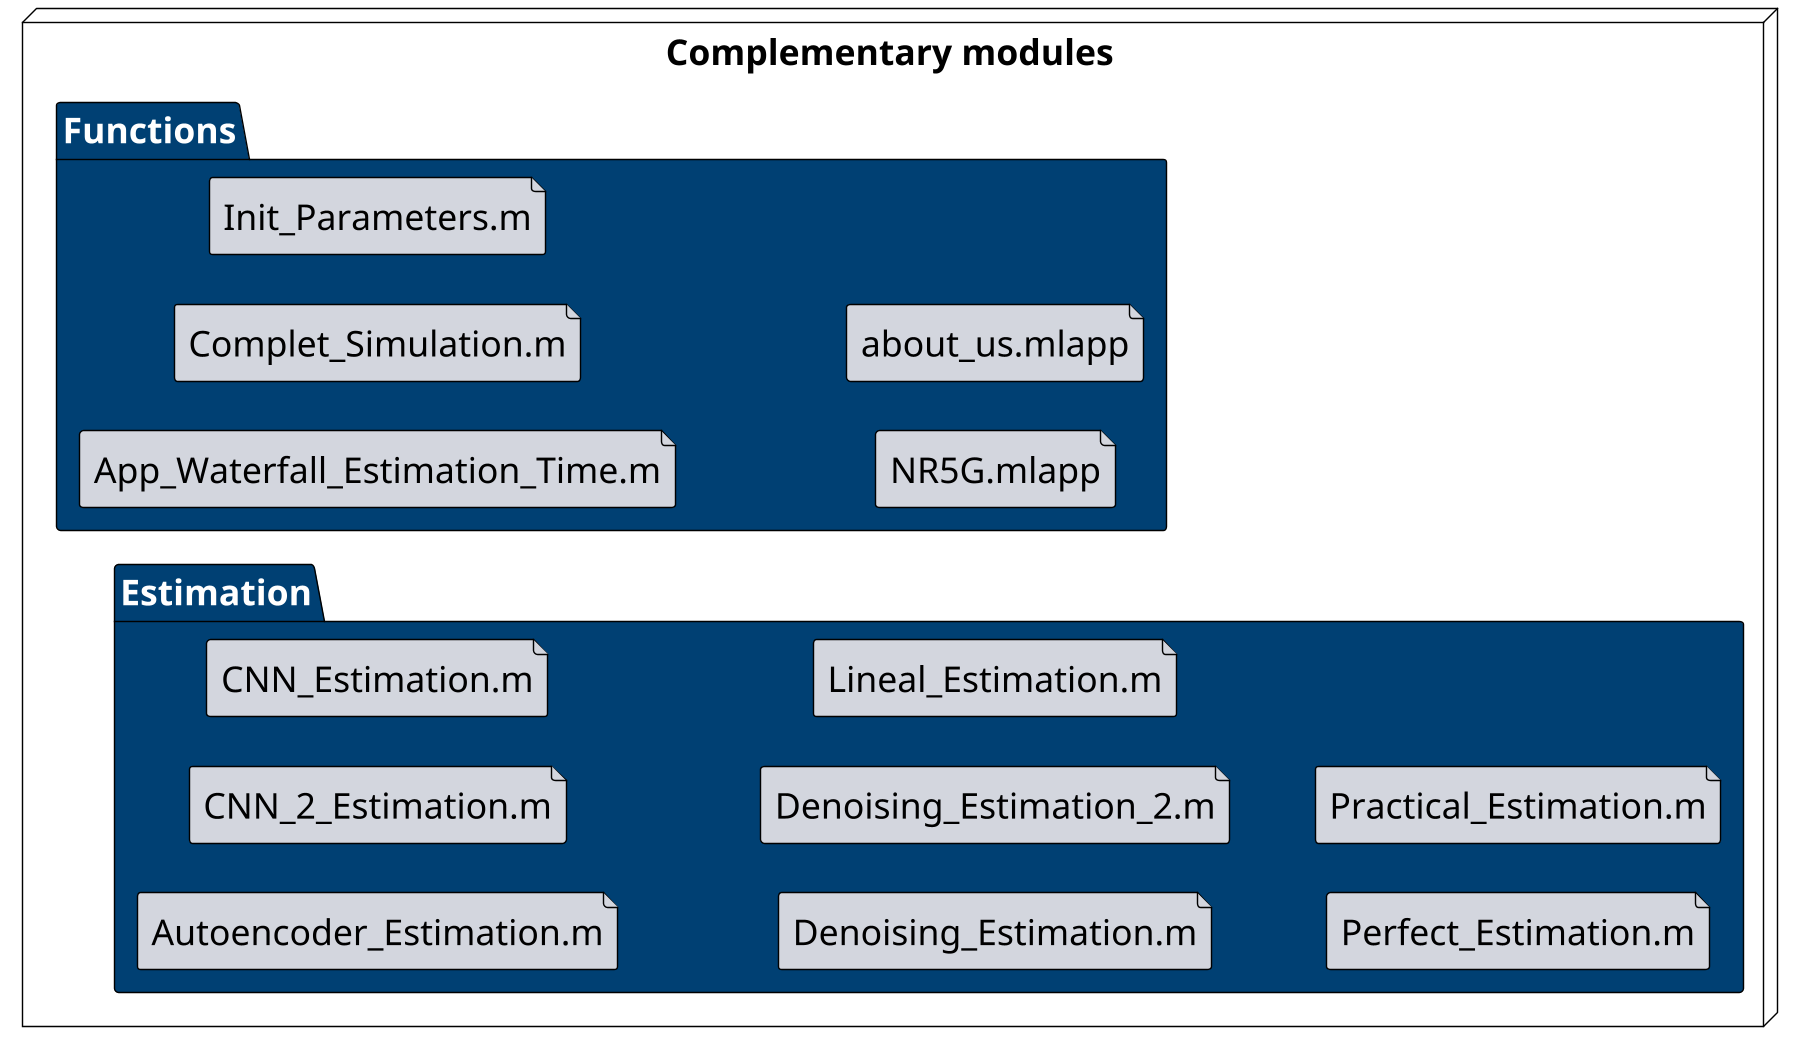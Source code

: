 @startuml Parameters

left to right direction
'top to bottom direction

skinparam defaultFontName Segoe UI
skinparam defaultFontSize 25
scale 1800*1800

<style>
    node {
        Fontcolor #000000
        LineThickness 1
        LineColor black
    }
    folder {
        Fontcolor  #FFFFFF
        BackGroundColor #004073
        LineThickness 1
        LineColor black
    }
    package {
        BackGroundColor #12bdb9
        LineThickness 1
        LineColor black
    }

    file {
        BackGroundColor #d3d6de
        LineThickness 1
        LineColor black
    }

    component{
        BackGroundColor #d3d6de
        LineThickness 1
        LineColor black
    }
</style>


node "Complementary modules " as "Complements"{
    folder "Functions" {
        file "App_Waterfall_Estimation_Time.m"
        file "Complet_Simulation.m"
        file "Init_Parameters.m"
        file "NR5G.mlapp"
        file "about_us.mlapp"
    }
    folder "Estimation" {
        file "Autoencoder_Estimation.m"
        file "CNN_2_Estimation.m"
        file "CNN_Estimation.m"
        file "Denoising_Estimation.m"
        file "Denoising_Estimation_2.m"
        file "Lineal_Estimation.m"
        file "Perfect_Estimation.m"
        file "Practical_Estimation.m"
    }
}

@enduml
